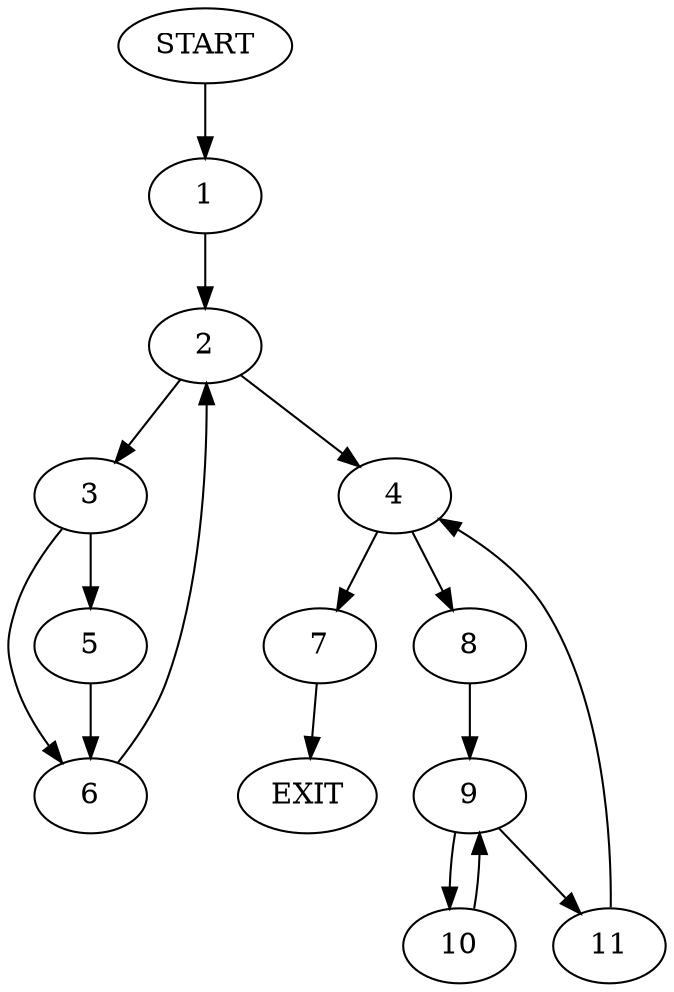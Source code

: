 digraph {
0 [label="START"]
12 [label="EXIT"]
0 -> 1
1 -> 2
2 -> 3
2 -> 4
3 -> 5
3 -> 6
4 -> 7
4 -> 8
5 -> 6
6 -> 2
8 -> 9
7 -> 12
9 -> 10
9 -> 11
10 -> 9
11 -> 4
}
